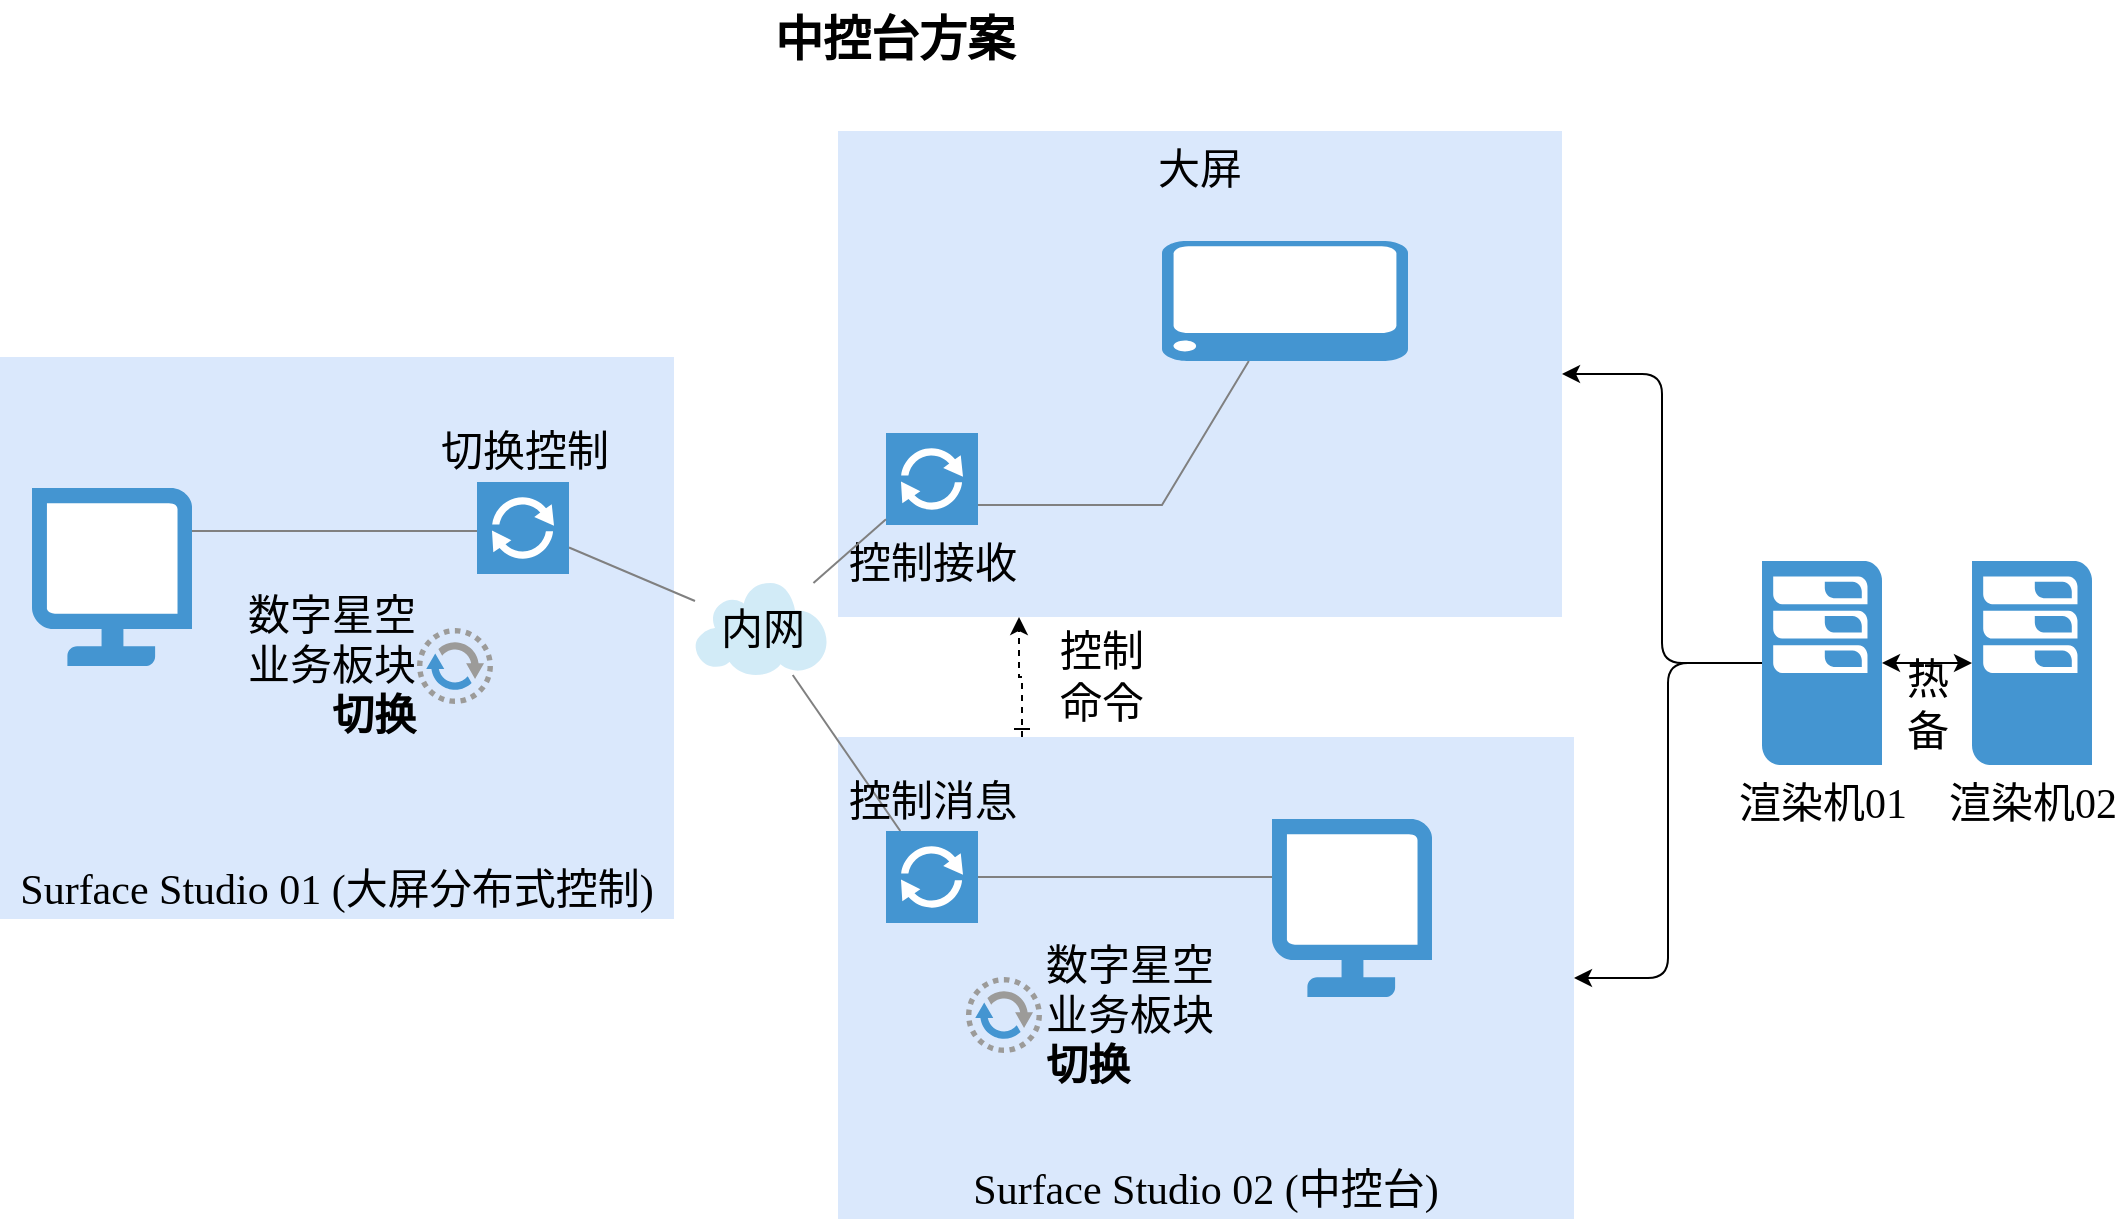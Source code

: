 <mxfile version="10.7.5" type="github"><diagram name="Page-1" id="197159a0-c6a4-9194-75a8-e4174976684c"><mxGraphModel dx="2020" dy="1384" grid="1" gridSize="10" guides="1" tooltips="1" connect="1" arrows="1" fold="1" page="1" pageScale="1.5" pageWidth="1169" pageHeight="826" background="none" math="0" shadow="0"><root><mxCell id="0" style=";html=1;"/><mxCell id="1" style=";html=1;" parent="0"/><mxCell id="VSujF8rrTsr3v24NjX4n-23" style="edgeStyle=orthogonalEdgeStyle;rounded=0;orthogonalLoop=1;jettySize=auto;html=1;exitX=0.25;exitY=0;exitDx=0;exitDy=0;entryX=0.25;entryY=1;entryDx=0;entryDy=0;startArrow=ERone;startFill=0;dashed=1;fontFamily=Tahoma;fontSize=21;" edge="1" parent="1" source="1257a543d1cacc4b-46" target="1257a543d1cacc4b-44"><mxGeometry relative="1" as="geometry"/></mxCell><mxCell id="1257a543d1cacc4b-46" value="Surface Studio 02 (中控台)" style="whiteSpace=wrap;html=1;fillColor=#dae8fc;fontSize=21;strokeColor=none;verticalAlign=bottom;fontFamily=Tahoma;" parent="1" vertex="1"><mxGeometry x="529" y="427.5" width="368" height="241" as="geometry"/></mxCell><mxCell id="1257a543d1cacc4b-45" value="Surface Studio 01 (大屏分布式控制)" style="whiteSpace=wrap;html=1;fillColor=#dae8fc;fontSize=21;strokeColor=none;verticalAlign=bottom;fontFamily=Tahoma;" parent="1" vertex="1"><mxGeometry x="110" y="237.5" width="337" height="281" as="geometry"/></mxCell><mxCell id="1257a543d1cacc4b-44" value="大屏" style="whiteSpace=wrap;html=1;fillColor=#dae8fc;fontSize=21;strokeColor=none;verticalAlign=top;fontFamily=Tahoma;" parent="1" vertex="1"><mxGeometry x="529" y="124.5" width="362" height="243" as="geometry"/></mxCell><mxCell id="1257a543d1cacc4b-16" style="edgeStyle=elbowEdgeStyle;rounded=0;html=1;startSize=10;endSize=10;jettySize=auto;orthogonalLoop=1;fontSize=21;endArrow=none;endFill=0;strokeColor=#808080;elbow=vertical;fontFamily=Tahoma;" parent="1" source="1257a543d1cacc4b-8" target="VSujF8rrTsr3v24NjX4n-17" edge="1"><mxGeometry relative="1" as="geometry"><Array as="points"><mxPoint x="691" y="311.5"/></Array><mxPoint x="803" y="311.5" as="targetPoint"/></mxGeometry></mxCell><mxCell id="1257a543d1cacc4b-8" value="控制接收&lt;br style=&quot;font-size: 21px;&quot;&gt;" style="shadow=0;dashed=0;html=1;strokeColor=none;fillColor=#4495D1;labelPosition=center;verticalLabelPosition=bottom;verticalAlign=top;shape=mxgraph.veeam.2d.proxy;fontSize=21;fontFamily=Tahoma;" parent="1" vertex="1"><mxGeometry x="553.0" y="275.5" width="46" height="46" as="geometry"/></mxCell><mxCell id="1257a543d1cacc4b-15" style="rounded=0;html=1;startSize=10;endSize=10;jettySize=auto;orthogonalLoop=1;fontSize=21;endArrow=none;endFill=0;strokeColor=#808080;fontFamily=Tahoma;" parent="1" source="1257a543d1cacc4b-9" target="1257a543d1cacc4b-8" edge="1"><mxGeometry relative="1" as="geometry"/></mxCell><mxCell id="1257a543d1cacc4b-9" value="内网" style="shadow=0;dashed=0;html=1;strokeColor=none;fillColor=#4495D1;labelPosition=center;verticalLabelPosition=middle;verticalAlign=middle;shape=mxgraph.veeam.2d.cloud;fontSize=21;align=center;fontFamily=Tahoma;" parent="1" vertex="1"><mxGeometry x="457.5" y="350.5" width="66" height="46" as="geometry"/></mxCell><mxCell id="1257a543d1cacc4b-30" style="edgeStyle=elbowEdgeStyle;rounded=0;html=1;startSize=10;endSize=10;jettySize=auto;orthogonalLoop=1;fontSize=21;endArrow=none;endFill=0;strokeColor=#808080;elbow=vertical;fontFamily=Tahoma;" parent="1" source="VSujF8rrTsr3v24NjX4n-9" target="1257a543d1cacc4b-23" edge="1"><mxGeometry relative="1" as="geometry"><mxPoint x="192.5" y="323" as="sourcePoint"/></mxGeometry></mxCell><mxCell id="1257a543d1cacc4b-27" style="rounded=0;html=1;startSize=10;endSize=10;jettySize=auto;orthogonalLoop=1;fontSize=21;endArrow=none;endFill=0;strokeColor=#808080;fontFamily=Tahoma;" parent="1" source="1257a543d1cacc4b-23" target="1257a543d1cacc4b-9" edge="1"><mxGeometry relative="1" as="geometry"><mxPoint x="422.855" y="90.5" as="targetPoint"/></mxGeometry></mxCell><mxCell id="1257a543d1cacc4b-23" value="切换控制&lt;br style=&quot;font-size: 21px;&quot;&gt;" style="shadow=0;dashed=0;html=1;strokeColor=none;fillColor=#4495D1;labelPosition=center;verticalLabelPosition=top;verticalAlign=bottom;shape=mxgraph.veeam.2d.proxy;fontSize=21;align=center;fontFamily=Tahoma;" parent="1" vertex="1"><mxGeometry x="348.5" y="300" width="46" height="46" as="geometry"/></mxCell><mxCell id="1257a543d1cacc4b-26" style="rounded=0;html=1;startSize=10;endSize=10;jettySize=auto;orthogonalLoop=1;fontSize=21;endArrow=none;endFill=0;strokeColor=#808080;fontFamily=Tahoma;" parent="1" source="1257a543d1cacc4b-24" target="1257a543d1cacc4b-9" edge="1"><mxGeometry relative="1" as="geometry"/></mxCell><mxCell id="1257a543d1cacc4b-33" style="edgeStyle=elbowEdgeStyle;rounded=0;html=1;startSize=10;endSize=10;jettySize=auto;orthogonalLoop=1;fontSize=21;endArrow=none;endFill=0;strokeColor=#808080;elbow=vertical;fontFamily=Tahoma;" parent="1" source="1257a543d1cacc4b-24" target="VSujF8rrTsr3v24NjX4n-12" edge="1"><mxGeometry relative="1" as="geometry"><mxPoint x="783" y="497.5" as="targetPoint"/></mxGeometry></mxCell><mxCell id="1257a543d1cacc4b-24" value="控制消息" style="shadow=0;dashed=0;html=1;strokeColor=none;fillColor=#4495D1;labelPosition=center;verticalLabelPosition=top;verticalAlign=bottom;shape=mxgraph.veeam.2d.proxy;fontSize=21;align=center;fontFamily=Tahoma;" parent="1" vertex="1"><mxGeometry x="553.0" y="474.5" width="46" height="46" as="geometry"/></mxCell><mxCell id="1257a543d1cacc4b-41" value="数字星空&lt;br style=&quot;font-size: 21px&quot;&gt;业务板块&lt;br style=&quot;font-size: 21px&quot;&gt;&lt;b style=&quot;font-size: 21px&quot;&gt;切换&lt;/b&gt;&lt;br style=&quot;font-size: 21px&quot;&gt;" style="shadow=0;dashed=0;html=1;strokeColor=none;fillColor=#4495D1;labelPosition=left;verticalLabelPosition=middle;verticalAlign=middle;shape=mxgraph.veeam.2d.data_mover;fontSize=21;align=right;fontFamily=Tahoma;" parent="1" vertex="1"><mxGeometry x="318.5" y="373" width="38" height="38" as="geometry"/></mxCell><mxCell id="1257a543d1cacc4b-42" value="数字星空&lt;br style=&quot;font-size: 21px&quot;&gt;业务板块&lt;br style=&quot;font-size: 21px&quot;&gt;&lt;b style=&quot;font-size: 21px&quot;&gt;切换&lt;/b&gt;&lt;br style=&quot;font-size: 21px&quot;&gt;" style="shadow=0;dashed=0;html=1;strokeColor=none;fillColor=#4495D1;labelPosition=right;verticalLabelPosition=middle;verticalAlign=middle;shape=mxgraph.veeam.2d.data_mover;fontSize=21;align=left;fontFamily=Tahoma;" parent="1" vertex="1"><mxGeometry x="593" y="547.5" width="38" height="38" as="geometry"/></mxCell><mxCell id="1257a543d1cacc4b-52" value="中控台方案" style="text;strokeColor=none;fillColor=none;html=1;fontSize=24;fontStyle=1;verticalAlign=middle;align=center;" parent="1" vertex="1"><mxGeometry x="187" y="59" width="740" height="40" as="geometry"/></mxCell><mxCell id="VSujF8rrTsr3v24NjX4n-9" value="" style="pointerEvents=1;shadow=0;dashed=0;html=1;strokeColor=none;fillColor=#4495D1;labelPosition=center;verticalLabelPosition=bottom;verticalAlign=top;align=center;outlineConnect=0;shape=mxgraph.veeam.monitor;fontFamily=Tahoma;fontSize=21;" vertex="1" parent="1"><mxGeometry x="126" y="303" width="80" height="89" as="geometry"/></mxCell><mxCell id="VSujF8rrTsr3v24NjX4n-12" value="" style="pointerEvents=1;shadow=0;dashed=0;html=1;strokeColor=none;fillColor=#4495D1;labelPosition=center;verticalLabelPosition=bottom;verticalAlign=top;align=center;outlineConnect=0;shape=mxgraph.veeam.monitor;fontFamily=Tahoma;fontSize=21;" vertex="1" parent="1"><mxGeometry x="746" y="468.5" width="80" height="89" as="geometry"/></mxCell><mxCell id="VSujF8rrTsr3v24NjX4n-19" style="edgeStyle=orthogonalEdgeStyle;orthogonalLoop=1;jettySize=auto;html=1;rounded=0;startArrow=classic;startFill=1;fontFamily=Tahoma;fontSize=21;" edge="1" parent="1" source="VSujF8rrTsr3v24NjX4n-15" target="VSujF8rrTsr3v24NjX4n-18"><mxGeometry relative="1" as="geometry"/></mxCell><mxCell id="VSujF8rrTsr3v24NjX4n-21" style="edgeStyle=orthogonalEdgeStyle;rounded=1;orthogonalLoop=1;jettySize=auto;html=1;entryX=1;entryY=0.5;entryDx=0;entryDy=0;fontFamily=Tahoma;fontSize=21;" edge="1" parent="1" source="VSujF8rrTsr3v24NjX4n-15" target="1257a543d1cacc4b-44"><mxGeometry relative="1" as="geometry"/></mxCell><mxCell id="VSujF8rrTsr3v24NjX4n-15" value="渲染机01" style="pointerEvents=1;shadow=0;dashed=0;html=1;strokeColor=none;fillColor=#4495D1;labelPosition=center;verticalLabelPosition=bottom;verticalAlign=top;align=center;outlineConnect=0;shape=mxgraph.veeam.2d.esx_esxi;fontFamily=Tahoma;fontSize=21;" vertex="1" parent="1"><mxGeometry x="991" y="339.5" width="60" height="102" as="geometry"/></mxCell><mxCell id="VSujF8rrTsr3v24NjX4n-17" value="" style="shadow=0;dashed=0;html=1;strokeColor=none;fillColor=#4495D1;labelPosition=center;verticalLabelPosition=bottom;verticalAlign=top;align=center;outlineConnect=0;shape=mxgraph.veeam.interface;rotation=-180;fontFamily=Tahoma;fontSize=21;" vertex="1" parent="1"><mxGeometry x="691" y="179.5" width="123" height="60" as="geometry"/></mxCell><mxCell id="VSujF8rrTsr3v24NjX4n-18" value="渲染机02" style="pointerEvents=1;shadow=0;dashed=0;html=1;strokeColor=none;fillColor=#4495D1;labelPosition=center;verticalLabelPosition=bottom;verticalAlign=top;align=center;outlineConnect=0;shape=mxgraph.veeam.2d.esx_esxi;fontFamily=Tahoma;fontSize=21;" vertex="1" parent="1"><mxGeometry x="1096" y="339.5" width="60" height="102" as="geometry"/></mxCell><mxCell id="VSujF8rrTsr3v24NjX4n-20" value="热备" style="text;html=1;strokeColor=none;fillColor=none;align=center;verticalAlign=middle;whiteSpace=wrap;rounded=0;fontFamily=Tahoma;fontSize=21;" vertex="1" parent="1"><mxGeometry x="1054" y="401.5" width="40" height="20" as="geometry"/></mxCell><mxCell id="VSujF8rrTsr3v24NjX4n-22" style="edgeStyle=orthogonalEdgeStyle;rounded=1;orthogonalLoop=1;jettySize=auto;html=1;entryX=1;entryY=0.5;entryDx=0;entryDy=0;fontFamily=Tahoma;fontSize=21;" edge="1" parent="1" source="VSujF8rrTsr3v24NjX4n-15" target="1257a543d1cacc4b-46"><mxGeometry relative="1" as="geometry"><mxPoint x="1014" y="400.5" as="sourcePoint"/><mxPoint x="941" y="239.5" as="targetPoint"/></mxGeometry></mxCell><mxCell id="VSujF8rrTsr3v24NjX4n-24" value="控制命令" style="text;html=1;strokeColor=none;fillColor=none;align=center;verticalAlign=middle;whiteSpace=wrap;rounded=0;fontFamily=Tahoma;fontSize=21;" vertex="1" parent="1"><mxGeometry x="631" y="387.5" width="60" height="20" as="geometry"/></mxCell></root></mxGraphModel></diagram></mxfile>